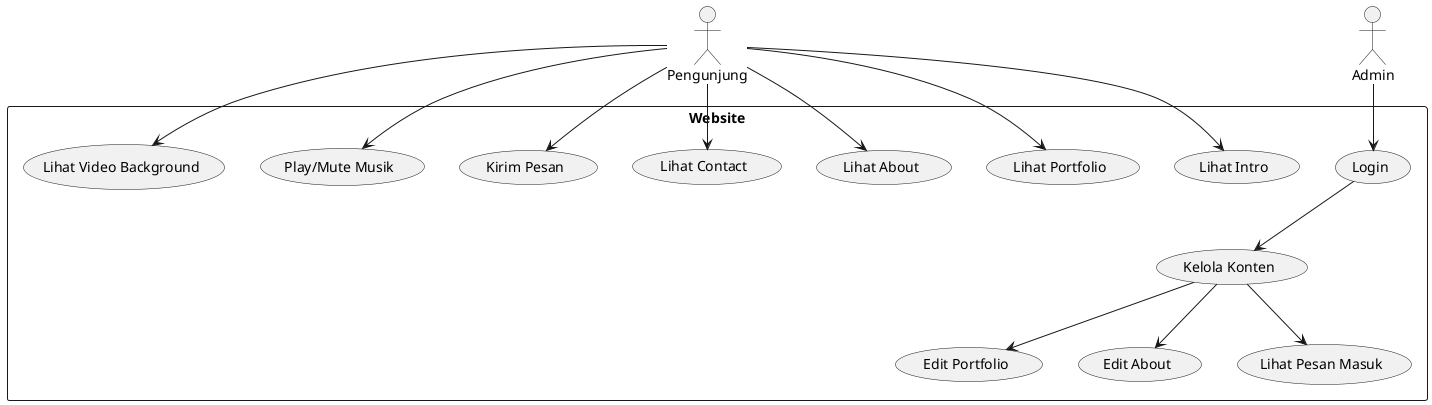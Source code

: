 @startuml
actor Pengunjung
actor Admin

rectangle Website {
    Pengunjung --> (Lihat Intro)
    Pengunjung --> (Lihat Portfolio)
    Pengunjung --> (Lihat About)
    Pengunjung --> (Lihat Contact)
    Pengunjung --> (Kirim Pesan)
    Pengunjung --> (Play/Mute Musik)
    Pengunjung --> (Lihat Video Background)

    Admin --> (Login)
    (Login) --> (Kelola Konten)
    (Kelola Konten) --> (Edit Portfolio)
    (Kelola Konten) --> (Edit About)
    (Kelola Konten) --> (Lihat Pesan Masuk)
}
@enduml
